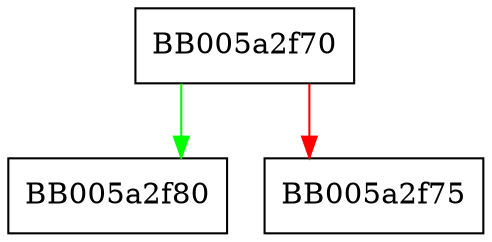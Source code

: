 digraph ENGINE_set_id {
  node [shape="box"];
  graph [splines=ortho];
  BB005a2f70 -> BB005a2f80 [color="green"];
  BB005a2f70 -> BB005a2f75 [color="red"];
}